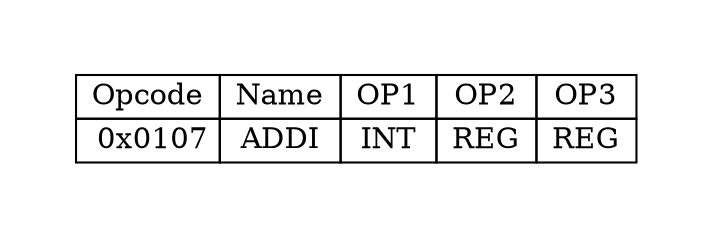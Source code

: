 digraph {
  graph [pad="0.5", nodesep="0.5", ranksep="2" ]
  node  [shape=plain]
Foo [label=<
<table border="0" cellborder="1" cellspacing="0">
  <tr>  <td> Opcode </td><td> Name </td><td> OP1 </td> <td> OP2 </td> <td> OP3 </td>  </tr>
  <tr>  <td> 0x0107</td><td> ADDI </td><td> INT </td><td> REG </td><td> REG </td></tr>
</table>>];
}

